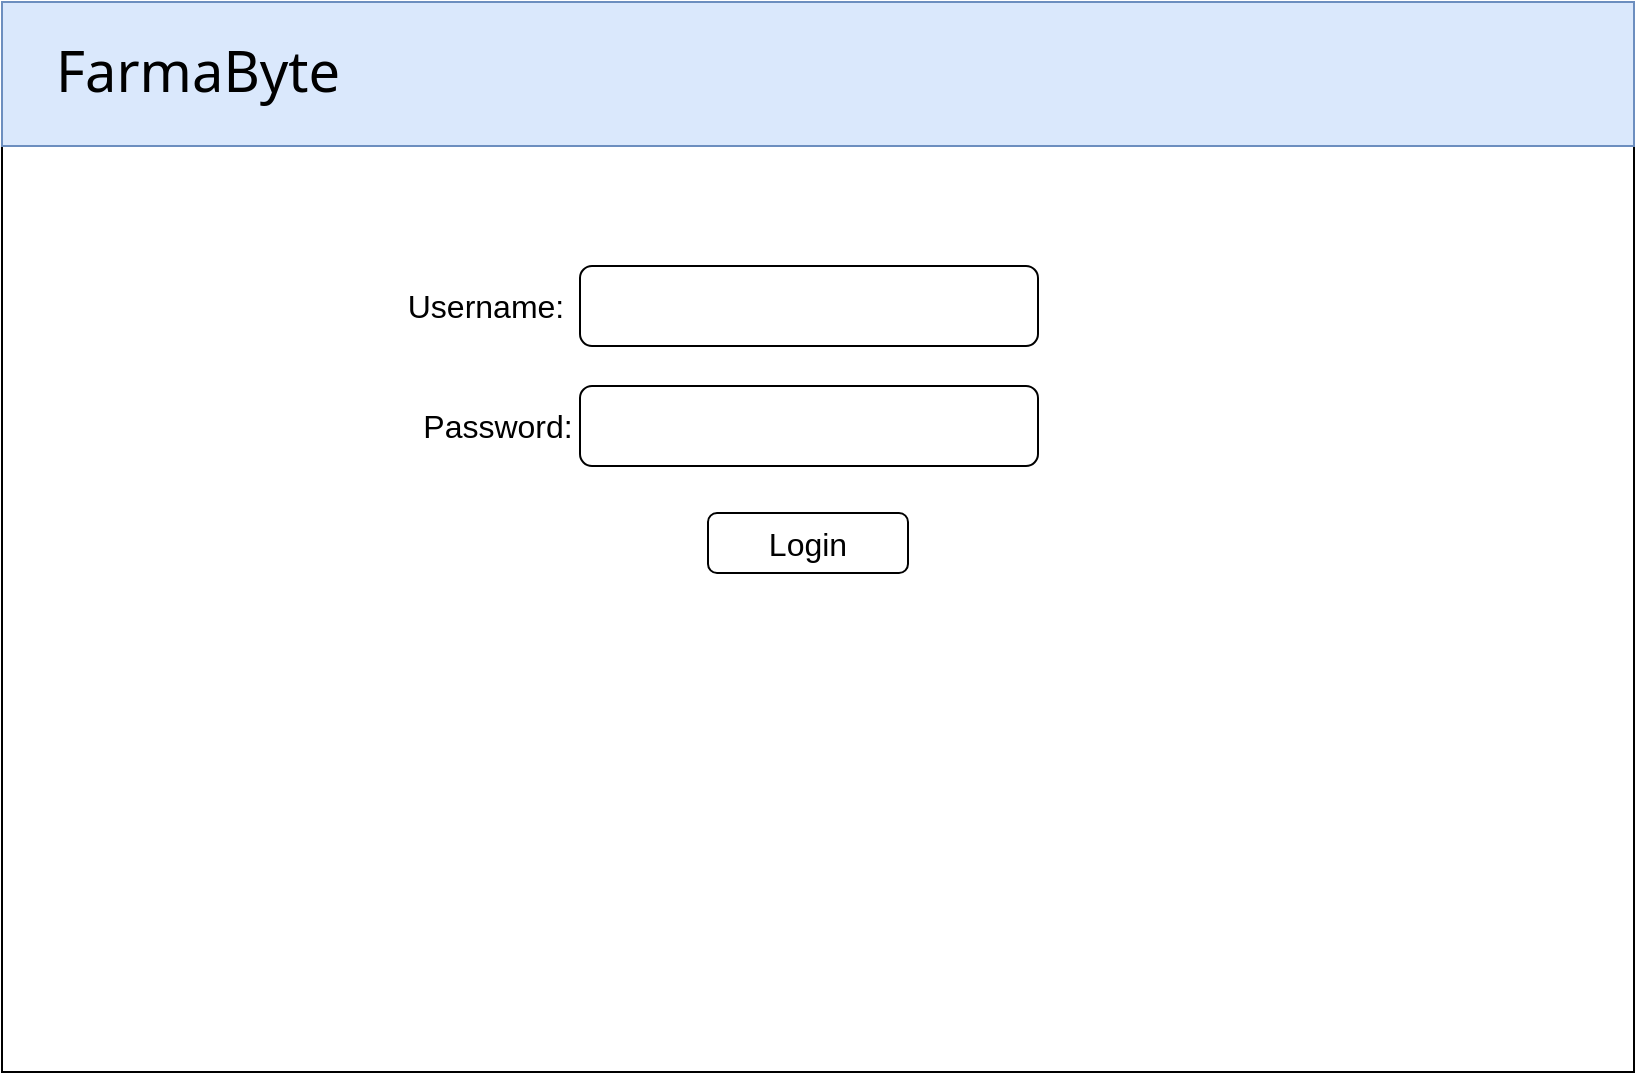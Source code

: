 <mxfile version="14.6.13" type="device" pages="5"><diagram id="sDT5KO9A40lCqLGLcSGO" name="Login"><mxGraphModel dx="1550" dy="907" grid="0" gridSize="10" guides="1" tooltips="1" connect="1" arrows="1" fold="1" page="1" pageScale="1" pageWidth="1000" pageHeight="700" math="0" shadow="0"><root><mxCell id="0"/><mxCell id="1" parent="0"/><mxCell id="K2zR46kg2qDFRov5RgkS-1" value="&lt;br&gt;" style="rounded=0;whiteSpace=wrap;html=1;" parent="1" vertex="1"><mxGeometry x="96" y="52" width="816" height="533" as="geometry"/></mxCell><mxCell id="K2zR46kg2qDFRov5RgkS-3" value="" style="rounded=0;whiteSpace=wrap;html=1;fontSize=28;fillColor=#dae8fc;strokeColor=#6c8ebf;" parent="1" vertex="1"><mxGeometry x="96" y="50" width="816" height="72" as="geometry"/></mxCell><mxCell id="K2zR46kg2qDFRov5RgkS-4" value="FarmaByte" style="text;strokeColor=none;fillColor=none;align=left;verticalAlign=top;spacingLeft=4;spacingRight=4;overflow=hidden;rotatable=0;points=[[0,0.5],[1,0.5]];portConstraint=eastwest;fontSize=28;fontFamily=Noto Sans;" parent="1" vertex="1"><mxGeometry x="117" y="61" width="166" height="48" as="geometry"/></mxCell><mxCell id="K2zR46kg2qDFRov5RgkS-11" value="Login" style="rounded=1;whiteSpace=wrap;html=1;fontSize=16;fontColor=#000000;align=center;" parent="1" vertex="1"><mxGeometry x="449" y="305.5" width="100" height="30" as="geometry"/></mxCell><mxCell id="K2zR46kg2qDFRov5RgkS-13" value="" style="rounded=1;whiteSpace=wrap;html=1;fontSize=16;fontColor=#000000;align=left;" parent="1" vertex="1"><mxGeometry x="385" y="182" width="229" height="40" as="geometry"/></mxCell><mxCell id="K2zR46kg2qDFRov5RgkS-14" value="" style="rounded=1;whiteSpace=wrap;html=1;fontSize=16;fontColor=#000000;align=left;" parent="1" vertex="1"><mxGeometry x="385" y="242" width="229" height="40" as="geometry"/></mxCell><mxCell id="K2zR46kg2qDFRov5RgkS-15" value="Username:" style="text;html=1;strokeColor=none;fillColor=none;align=center;verticalAlign=middle;whiteSpace=wrap;rounded=0;fontSize=16;fontColor=#000000;" parent="1" vertex="1"><mxGeometry x="283" y="192" width="110" height="20" as="geometry"/></mxCell><mxCell id="K2zR46kg2qDFRov5RgkS-16" value="Password:" style="text;html=1;strokeColor=none;fillColor=none;align=center;verticalAlign=middle;whiteSpace=wrap;rounded=0;fontSize=16;fontColor=#000000;" parent="1" vertex="1"><mxGeometry x="289" y="252" width="110" height="20" as="geometry"/></mxCell></root></mxGraphModel></diagram><diagram id="HjEQAGkYWTmBYsj9-YJj" name="Prenotazioni"><mxGraphModel dx="1292" dy="756" grid="0" gridSize="10" guides="1" tooltips="1" connect="1" arrows="1" fold="1" page="1" pageScale="1" pageWidth="1000" pageHeight="700" math="0" shadow="0"><root><mxCell id="Dyp8wvVD6aGrT7kFKgZd-0"/><mxCell id="Dyp8wvVD6aGrT7kFKgZd-1" parent="Dyp8wvVD6aGrT7kFKgZd-0"/><mxCell id="Dyp8wvVD6aGrT7kFKgZd-2" value="&lt;br&gt;" style="rounded=0;whiteSpace=wrap;html=1;" vertex="1" parent="Dyp8wvVD6aGrT7kFKgZd-1"><mxGeometry x="96" y="52" width="816" height="533" as="geometry"/></mxCell><mxCell id="Dyp8wvVD6aGrT7kFKgZd-3" value="Conferma" style="rounded=1;whiteSpace=wrap;html=1;fontSize=16;align=center;fillColor=#f8cecc;strokeColor=#b85450;" vertex="1" parent="Dyp8wvVD6aGrT7kFKgZd-1"><mxGeometry x="416" y="163" width="112" height="30" as="geometry"/></mxCell><mxCell id="Dyp8wvVD6aGrT7kFKgZd-4" value="" style="rounded=0;whiteSpace=wrap;html=1;fontSize=28;fillColor=#dae8fc;strokeColor=#6c8ebf;" vertex="1" parent="Dyp8wvVD6aGrT7kFKgZd-1"><mxGeometry x="96" y="50" width="816" height="72" as="geometry"/></mxCell><mxCell id="Dyp8wvVD6aGrT7kFKgZd-5" value="Prenotazioni" style="text;strokeColor=none;fillColor=none;align=left;verticalAlign=top;spacingLeft=4;spacingRight=4;overflow=hidden;rotatable=0;points=[[0,0.5],[1,0.5]];portConstraint=eastwest;fontSize=28;fontFamily=Noto Sans;" vertex="1" parent="Dyp8wvVD6aGrT7kFKgZd-1"><mxGeometry x="117" y="61" width="193" height="48" as="geometry"/></mxCell><mxCell id="Dyp8wvVD6aGrT7kFKgZd-7" value="Prenotazione1&amp;nbsp; &amp;nbsp; &amp;nbsp; &amp;nbsp; &amp;nbsp; &amp;nbsp; Utente1" style="text;html=1;strokeColor=none;fillColor=none;align=center;verticalAlign=middle;whiteSpace=wrap;rounded=0;fontSize=16;fontColor=#000000;" vertex="1" parent="Dyp8wvVD6aGrT7kFKgZd-1"><mxGeometry x="100" y="161" width="305" height="32" as="geometry"/></mxCell><mxCell id="Dyp8wvVD6aGrT7kFKgZd-12" value="Oggi:" style="rounded=0;whiteSpace=wrap;html=1;fontSize=18;glass=0;shadow=0;sketch=0;" vertex="1" parent="Dyp8wvVD6aGrT7kFKgZd-1"><mxGeometry x="145" y="132" width="92" height="26" as="geometry"/></mxCell><mxCell id="Dyp8wvVD6aGrT7kFKgZd-14" value="Da:" style="text;html=1;strokeColor=none;fillColor=none;align=center;verticalAlign=middle;whiteSpace=wrap;rounded=0;shadow=0;glass=0;sketch=0;fontSize=18;" vertex="1" parent="Dyp8wvVD6aGrT7kFKgZd-1"><mxGeometry x="125" y="291" width="57" height="23" as="geometry"/></mxCell><mxCell id="Dyp8wvVD6aGrT7kFKgZd-15" value="A:" style="text;html=1;strokeColor=none;fillColor=none;align=center;verticalAlign=middle;whiteSpace=wrap;rounded=0;shadow=0;glass=0;sketch=0;fontSize=18;" vertex="1" parent="Dyp8wvVD6aGrT7kFKgZd-1"><mxGeometry x="285" y="293" width="57" height="23" as="geometry"/></mxCell><mxCell id="Dyp8wvVD6aGrT7kFKgZd-16" value="05/02/2021" style="rounded=1;whiteSpace=wrap;html=1;shadow=0;glass=0;sketch=0;fontSize=18;" vertex="1" parent="Dyp8wvVD6aGrT7kFKgZd-1"><mxGeometry x="177" y="291" width="106" height="26.5" as="geometry"/></mxCell><mxCell id="Dyp8wvVD6aGrT7kFKgZd-17" value="10/07/2021" style="rounded=1;whiteSpace=wrap;html=1;shadow=0;glass=0;sketch=0;fontSize=18;" vertex="1" parent="Dyp8wvVD6aGrT7kFKgZd-1"><mxGeometry x="331" y="291" width="109" height="27" as="geometry"/></mxCell><mxCell id="Dyp8wvVD6aGrT7kFKgZd-19" value="Conferma" style="rounded=1;whiteSpace=wrap;html=1;fontSize=16;align=center;fillColor=#f8cecc;strokeColor=#b85450;" vertex="1" parent="Dyp8wvVD6aGrT7kFKgZd-1"><mxGeometry x="675" y="334" width="112" height="30" as="geometry"/></mxCell><mxCell id="Dyp8wvVD6aGrT7kFKgZd-20" value="Prenotazione12&amp;nbsp; &amp;nbsp; &amp;nbsp; &amp;nbsp; &amp;nbsp; &amp;nbsp; Utente12&amp;nbsp; &amp;nbsp; &amp;nbsp; &amp;nbsp; &amp;nbsp; &amp;nbsp; 08/07/2021&amp;nbsp; &amp;nbsp; &amp;nbsp; &amp;nbsp; &amp;nbsp;Non confermata" style="text;html=1;strokeColor=none;fillColor=none;align=center;verticalAlign=middle;whiteSpace=wrap;rounded=0;fontSize=16;fontColor=#000000;" vertex="1" parent="Dyp8wvVD6aGrT7kFKgZd-1"><mxGeometry x="114" y="336" width="557" height="32" as="geometry"/></mxCell><mxCell id="Dyp8wvVD6aGrT7kFKgZd-22" value="Prenotazione3&amp;nbsp; &amp;nbsp; &amp;nbsp; &amp;nbsp; &amp;nbsp; &amp;nbsp; &amp;nbsp; &amp;nbsp;Utente3&amp;nbsp; &amp;nbsp; &amp;nbsp; &amp;nbsp; &amp;nbsp; &amp;nbsp; 12/03/2021&amp;nbsp; &amp;nbsp; &amp;nbsp; &amp;nbsp; &amp;nbsp; Confermata" style="text;html=1;strokeColor=none;fillColor=none;align=center;verticalAlign=middle;whiteSpace=wrap;rounded=0;fontSize=16;fontColor=#000000;" vertex="1" parent="Dyp8wvVD6aGrT7kFKgZd-1"><mxGeometry x="81" y="368" width="597" height="32" as="geometry"/></mxCell><mxCell id="Dyp8wvVD6aGrT7kFKgZd-29" value="Avanti -&amp;gt;" style="rounded=1;whiteSpace=wrap;html=1;shadow=0;glass=0;sketch=0;fontSize=18;" vertex="1" parent="Dyp8wvVD6aGrT7kFKgZd-1"><mxGeometry x="434" y="530" width="98" height="22" as="geometry"/></mxCell><mxCell id="Dyp8wvVD6aGrT7kFKgZd-30" value="&amp;lt;- Indietro" style="rounded=1;whiteSpace=wrap;html=1;shadow=0;glass=0;sketch=0;fontSize=18;" vertex="1" parent="Dyp8wvVD6aGrT7kFKgZd-1"><mxGeometry x="139" y="527" width="90" height="25" as="geometry"/></mxCell><mxCell id="Dyp8wvVD6aGrT7kFKgZd-31" value="Prenotazione73&amp;nbsp; &amp;nbsp; &amp;nbsp; &amp;nbsp; &amp;nbsp; &amp;nbsp; Utente89&amp;nbsp; &amp;nbsp; &amp;nbsp; &amp;nbsp; &amp;nbsp; &amp;nbsp; 08/04/2021&amp;nbsp; &amp;nbsp; &amp;nbsp; &amp;nbsp; &amp;nbsp; Confermata" style="text;html=1;strokeColor=none;fillColor=none;align=center;verticalAlign=middle;whiteSpace=wrap;rounded=0;fontSize=16;fontColor=#000000;" vertex="1" parent="Dyp8wvVD6aGrT7kFKgZd-1"><mxGeometry x="72" y="396" width="615" height="32" as="geometry"/></mxCell><mxCell id="Dyp8wvVD6aGrT7kFKgZd-32" value="Prenotazione3&amp;nbsp; &amp;nbsp; &amp;nbsp; &amp;nbsp; &amp;nbsp; &amp;nbsp; &amp;nbsp; &amp;nbsp;Utente3&amp;nbsp; &amp;nbsp; &amp;nbsp; &amp;nbsp; &amp;nbsp; &amp;nbsp; &amp;nbsp;19/02/2021&amp;nbsp; &amp;nbsp; &amp;nbsp; &amp;nbsp; &amp;nbsp; Non confermata" style="text;html=1;strokeColor=none;fillColor=none;align=center;verticalAlign=middle;whiteSpace=wrap;rounded=0;fontSize=16;fontColor=#000000;" vertex="1" parent="Dyp8wvVD6aGrT7kFKgZd-1"><mxGeometry x="68.5" y="424" width="648" height="32" as="geometry"/></mxCell></root></mxGraphModel></diagram><diagram id="0NR1Wp_Z0ZPC_vz0xt3o" name="HomeFarmacista"><mxGraphModel dx="1550" dy="907" grid="1" gridSize="10" guides="1" tooltips="1" connect="1" arrows="1" fold="1" page="1" pageScale="1" pageWidth="1000" pageHeight="700" math="0" shadow="0"><root><mxCell id="ZXe-XUOTcrNd8T5DrvI--0"/><mxCell id="ZXe-XUOTcrNd8T5DrvI--1" parent="ZXe-XUOTcrNd8T5DrvI--0"/><mxCell id="ziC9cZx62vfP3dktbZ4k-0" value="&lt;br&gt;" style="rounded=0;whiteSpace=wrap;html=1;" vertex="1" parent="ZXe-XUOTcrNd8T5DrvI--1"><mxGeometry x="96" y="52" width="816" height="533" as="geometry"/></mxCell><mxCell id="ziC9cZx62vfP3dktbZ4k-2" value="Prenotazioni" style="rounded=1;whiteSpace=wrap;html=1;fontSize=16;fontColor=#000000;align=center;" vertex="1" parent="ZXe-XUOTcrNd8T5DrvI--1"><mxGeometry x="123" y="202" width="160" height="30" as="geometry"/></mxCell><mxCell id="ziC9cZx62vfP3dktbZ4k-4" value="" style="rounded=0;whiteSpace=wrap;html=1;fontSize=28;fillColor=#dae8fc;strokeColor=#6c8ebf;" vertex="1" parent="ZXe-XUOTcrNd8T5DrvI--1"><mxGeometry x="96" y="50" width="816" height="72" as="geometry"/></mxCell><mxCell id="ziC9cZx62vfP3dktbZ4k-5" value="FarmaByte" style="text;strokeColor=none;fillColor=none;align=left;verticalAlign=top;spacingLeft=4;spacingRight=4;overflow=hidden;rotatable=0;points=[[0,0.5],[1,0.5]];portConstraint=eastwest;fontSize=28;fontFamily=Noto Sans;" vertex="1" parent="ZXe-XUOTcrNd8T5DrvI--1"><mxGeometry x="117" y="61" width="166" height="48" as="geometry"/></mxCell><mxCell id="ziC9cZx62vfP3dktbZ4k-6" value="Benvenuto &lt;Farmacista&gt;!" style="text;strokeColor=none;fillColor=none;align=left;verticalAlign=top;spacingLeft=4;spacingRight=4;overflow=hidden;rotatable=0;points=[[0,0.5],[1,0.5]];portConstraint=eastwest;fontSize=28;fontFamily=Noto Sans;" vertex="1" parent="ZXe-XUOTcrNd8T5DrvI--1"><mxGeometry x="117" y="137" width="343.55" height="65" as="geometry"/></mxCell><mxCell id="ziC9cZx62vfP3dktbZ4k-12" value="Farmaci" style="rounded=1;whiteSpace=wrap;html=1;fontSize=16;fontColor=#000000;align=center;" vertex="1" parent="ZXe-XUOTcrNd8T5DrvI--1"><mxGeometry x="123" y="240" width="160" height="30" as="geometry"/></mxCell><mxCell id="ziC9cZx62vfP3dktbZ4k-13" value="Utenti" style="rounded=1;whiteSpace=wrap;html=1;fontSize=16;fontColor=#000000;align=center;" vertex="1" parent="ZXe-XUOTcrNd8T5DrvI--1"><mxGeometry x="123" y="280" width="160" height="30" as="geometry"/></mxCell><mxCell id="ziC9cZx62vfP3dktbZ4k-14" value="Verifica Identità" style="rounded=1;whiteSpace=wrap;html=1;fontSize=16;fontColor=#000000;align=center;" vertex="1" parent="ZXe-XUOTcrNd8T5DrvI--1"><mxGeometry x="123" y="320" width="160" height="30" as="geometry"/></mxCell></root></mxGraphModel></diagram><diagram id="ysbMRhjmd1wXuNCITop9" name="Verifica Identità"><mxGraphModel dx="1550" dy="907" grid="1" gridSize="10" guides="1" tooltips="1" connect="1" arrows="1" fold="1" page="1" pageScale="1" pageWidth="1000" pageHeight="700" math="0" shadow="0"><root><mxCell id="7XNcUdw_G5NxITkF-OBy-0"/><mxCell id="7XNcUdw_G5NxITkF-OBy-1" parent="7XNcUdw_G5NxITkF-OBy-0"/><mxCell id="_Tp1JciMVDOh5fTMtQra-0" value="&lt;br&gt;" style="rounded=0;whiteSpace=wrap;html=1;" parent="7XNcUdw_G5NxITkF-OBy-1" vertex="1"><mxGeometry x="96" y="52" width="816" height="533" as="geometry"/></mxCell><mxCell id="_Tp1JciMVDOh5fTMtQra-1" value="" style="rounded=0;whiteSpace=wrap;html=1;fontSize=28;fillColor=#dae8fc;strokeColor=#6c8ebf;" parent="7XNcUdw_G5NxITkF-OBy-1" vertex="1"><mxGeometry x="96" y="50" width="816" height="72" as="geometry"/></mxCell><mxCell id="_Tp1JciMVDOh5fTMtQra-2" value="Verifica Identità" style="text;strokeColor=none;fillColor=none;align=left;verticalAlign=top;spacingLeft=4;spacingRight=4;overflow=hidden;rotatable=0;points=[[0,0.5],[1,0.5]];portConstraint=eastwest;fontSize=28;fontFamily=Noto Sans;" parent="7XNcUdw_G5NxITkF-OBy-1" vertex="1"><mxGeometry x="117" y="61" width="233" height="49" as="geometry"/></mxCell><mxCell id="_Tp1JciMVDOh5fTMtQra-8" value="Cerca utente:" style="text;html=1;strokeColor=none;fillColor=none;align=center;verticalAlign=middle;whiteSpace=wrap;rounded=0;shadow=0;glass=0;sketch=0;fontSize=18;" parent="7XNcUdw_G5NxITkF-OBy-1" vertex="1"><mxGeometry x="180" y="180" width="150" height="20" as="geometry"/></mxCell><mxCell id="_Tp1JciMVDOh5fTMtQra-9" value="&amp;nbsp;Utente45" style="rounded=1;whiteSpace=wrap;html=1;shadow=0;glass=0;sketch=0;fontSize=18;align=left;" parent="7XNcUdw_G5NxITkF-OBy-1" vertex="1"><mxGeometry x="330" y="175" width="190" height="30" as="geometry"/></mxCell><mxCell id="_Tp1JciMVDOh5fTMtQra-10" value="&amp;nbsp;Utente45&amp;nbsp; &amp;nbsp; &amp;nbsp; &amp;nbsp; &amp;nbsp; &amp;nbsp;UTNCSE23H51L002G" style="text;html=1;strokeColor=none;fillColor=none;align=center;verticalAlign=middle;whiteSpace=wrap;rounded=0;shadow=0;glass=0;sketch=0;fontSize=18;" parent="7XNcUdw_G5NxITkF-OBy-1" vertex="1"><mxGeometry x="200" y="240" width="320" height="40" as="geometry"/></mxCell><mxCell id="_Tp1JciMVDOh5fTMtQra-11" value="Verifica" style="rounded=1;whiteSpace=wrap;html=1;shadow=0;glass=0;sketch=0;fontSize=18;fillColor=#f8cecc;strokeColor=#b85450;" parent="7XNcUdw_G5NxITkF-OBy-1" vertex="1"><mxGeometry x="560" y="245" width="120" height="30" as="geometry"/></mxCell></root></mxGraphModel></diagram><diagram id="pXm6eIUcRVO8iq6zptXg" name="Utenti"><mxGraphModel dx="1550" dy="907" grid="1" gridSize="10" guides="1" tooltips="1" connect="1" arrows="1" fold="1" page="1" pageScale="1" pageWidth="1000" pageHeight="700" math="0" shadow="0"><root><mxCell id="JfWw_TWwUM9YfaNjEujG-0"/><mxCell id="JfWw_TWwUM9YfaNjEujG-1" parent="JfWw_TWwUM9YfaNjEujG-0"/><mxCell id="40pt2ajxCbO9hSiyWtDa-0" value="&lt;br&gt;" style="rounded=0;whiteSpace=wrap;html=1;" vertex="1" parent="JfWw_TWwUM9YfaNjEujG-1"><mxGeometry x="106" y="62" width="816" height="533" as="geometry"/></mxCell><mxCell id="40pt2ajxCbO9hSiyWtDa-1" value="" style="rounded=0;whiteSpace=wrap;html=1;fontSize=28;fillColor=#dae8fc;strokeColor=#6c8ebf;" vertex="1" parent="JfWw_TWwUM9YfaNjEujG-1"><mxGeometry x="106" y="60" width="816" height="72" as="geometry"/></mxCell><mxCell id="40pt2ajxCbO9hSiyWtDa-2" value="Utenti" style="text;strokeColor=none;fillColor=none;align=left;verticalAlign=top;spacingLeft=4;spacingRight=4;overflow=hidden;rotatable=0;points=[[0,0.5],[1,0.5]];portConstraint=eastwest;fontSize=28;fontFamily=Noto Sans;" vertex="1" parent="JfWw_TWwUM9YfaNjEujG-1"><mxGeometry x="127" y="71" width="233" height="49" as="geometry"/></mxCell><mxCell id="40pt2ajxCbO9hSiyWtDa-3" value="Cerca utente:" style="text;html=1;strokeColor=none;fillColor=none;align=center;verticalAlign=middle;whiteSpace=wrap;rounded=0;shadow=0;glass=0;sketch=0;fontSize=18;" vertex="1" parent="JfWw_TWwUM9YfaNjEujG-1"><mxGeometry x="190" y="190" width="150" height="20" as="geometry"/></mxCell><mxCell id="40pt2ajxCbO9hSiyWtDa-4" value="&amp;nbsp;Utente45" style="rounded=1;whiteSpace=wrap;html=1;shadow=0;glass=0;sketch=0;fontSize=18;align=left;" vertex="1" parent="JfWw_TWwUM9YfaNjEujG-1"><mxGeometry x="340" y="185" width="190" height="30" as="geometry"/></mxCell><mxCell id="40pt2ajxCbO9hSiyWtDa-5" value="&amp;nbsp;Utente45&amp;nbsp; &amp;nbsp; &amp;nbsp; &amp;nbsp; &amp;nbsp; &amp;nbsp; &amp;nbsp; &amp;nbsp; &amp;nbsp;12 mancate conferme" style="text;html=1;strokeColor=none;fillColor=none;align=left;verticalAlign=middle;whiteSpace=wrap;rounded=0;shadow=0;glass=0;sketch=0;fontSize=18;" vertex="1" parent="JfWw_TWwUM9YfaNjEujG-1"><mxGeometry x="170" y="240" width="410" height="40" as="geometry"/></mxCell><mxCell id="40pt2ajxCbO9hSiyWtDa-6" value="Blocca" style="rounded=1;whiteSpace=wrap;html=1;shadow=0;glass=0;sketch=0;fontSize=18;fillColor=#f8cecc;strokeColor=#b85450;" vertex="1" parent="JfWw_TWwUM9YfaNjEujG-1"><mxGeometry x="590" y="245" width="120" height="30" as="geometry"/></mxCell><mxCell id="40pt2ajxCbO9hSiyWtDa-7" value="&amp;nbsp;Utente73&amp;nbsp; &amp;nbsp; &amp;nbsp; &amp;nbsp; &amp;nbsp; &amp;nbsp; &amp;nbsp; &amp;nbsp; &amp;nbsp;2 mancate conferme" style="text;html=1;strokeColor=none;fillColor=none;align=left;verticalAlign=middle;whiteSpace=wrap;rounded=0;shadow=0;glass=0;sketch=0;fontSize=18;" vertex="1" parent="JfWw_TWwUM9YfaNjEujG-1"><mxGeometry x="170" y="280" width="410" height="40" as="geometry"/></mxCell><mxCell id="40pt2ajxCbO9hSiyWtDa-8" value="&amp;nbsp;Utente12&amp;nbsp; &amp;nbsp; &amp;nbsp; &amp;nbsp; &amp;nbsp; &amp;nbsp; &amp;nbsp; &amp;nbsp; &amp;nbsp;1 mancata conferma" style="text;html=1;strokeColor=none;fillColor=none;align=left;verticalAlign=middle;whiteSpace=wrap;rounded=0;shadow=0;glass=0;sketch=0;fontSize=18;" vertex="1" parent="JfWw_TWwUM9YfaNjEujG-1"><mxGeometry x="170" y="320" width="410" height="40" as="geometry"/></mxCell><mxCell id="40pt2ajxCbO9hSiyWtDa-9" value="&amp;nbsp;Utente6&amp;nbsp; &amp;nbsp; &amp;nbsp; &amp;nbsp; &amp;nbsp; &amp;nbsp; &amp;nbsp; &amp;nbsp; &amp;nbsp; &amp;nbsp;2&amp;nbsp;mancate conferme" style="text;html=1;strokeColor=none;fillColor=none;align=left;verticalAlign=middle;whiteSpace=wrap;rounded=0;shadow=0;glass=0;sketch=0;fontSize=18;" vertex="1" parent="JfWw_TWwUM9YfaNjEujG-1"><mxGeometry x="170" y="360" width="410" height="40" as="geometry"/></mxCell><mxCell id="40pt2ajxCbO9hSiyWtDa-10" value="Blocca" style="rounded=1;whiteSpace=wrap;html=1;shadow=0;glass=0;sketch=0;fontSize=18;fillColor=#f8cecc;strokeColor=#b85450;" vertex="1" parent="JfWw_TWwUM9YfaNjEujG-1"><mxGeometry x="590" y="285" width="120" height="30" as="geometry"/></mxCell><mxCell id="40pt2ajxCbO9hSiyWtDa-11" value="Blocca" style="rounded=1;whiteSpace=wrap;html=1;shadow=0;glass=0;sketch=0;fontSize=18;fillColor=#f8cecc;strokeColor=#b85450;" vertex="1" parent="JfWw_TWwUM9YfaNjEujG-1"><mxGeometry x="590" y="325" width="120" height="30" as="geometry"/></mxCell><mxCell id="40pt2ajxCbO9hSiyWtDa-12" value="Blocca" style="rounded=1;whiteSpace=wrap;html=1;shadow=0;glass=0;sketch=0;fontSize=18;fillColor=#f8cecc;strokeColor=#b85450;" vertex="1" parent="JfWw_TWwUM9YfaNjEujG-1"><mxGeometry x="590" y="365" width="120" height="30" as="geometry"/></mxCell><mxCell id="40pt2ajxCbO9hSiyWtDa-13" value="&amp;nbsp;Utente23&amp;nbsp; &amp;nbsp; &amp;nbsp; &amp;nbsp; &amp;nbsp; &amp;nbsp; &amp;nbsp; &amp;nbsp; &amp;nbsp;&lt;font color=&quot;#cc0000&quot;&gt;bloccato&lt;/font&gt;" style="text;html=1;strokeColor=none;fillColor=none;align=left;verticalAlign=middle;whiteSpace=wrap;rounded=0;shadow=0;glass=0;sketch=0;fontSize=18;" vertex="1" parent="JfWw_TWwUM9YfaNjEujG-1"><mxGeometry x="170" y="400" width="410" height="40" as="geometry"/></mxCell><mxCell id="40pt2ajxCbO9hSiyWtDa-14" value="Sblocca" style="rounded=1;whiteSpace=wrap;html=1;shadow=0;glass=0;sketch=0;fontSize=18;fillColor=#d5e8d4;strokeColor=#82b366;" vertex="1" parent="JfWw_TWwUM9YfaNjEujG-1"><mxGeometry x="590" y="405" width="120" height="30" as="geometry"/></mxCell></root></mxGraphModel></diagram></mxfile>